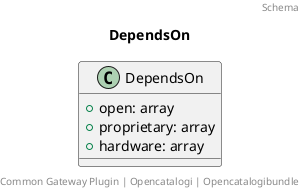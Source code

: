 @startuml
title: DependsOn
footer: Common Gateway Plugin | Opencatalogi | Opencatalogibundle 
header: Schema

class DependsOn {
  + open: array
  + proprietary: array
  + hardware: array
}
@enduml
